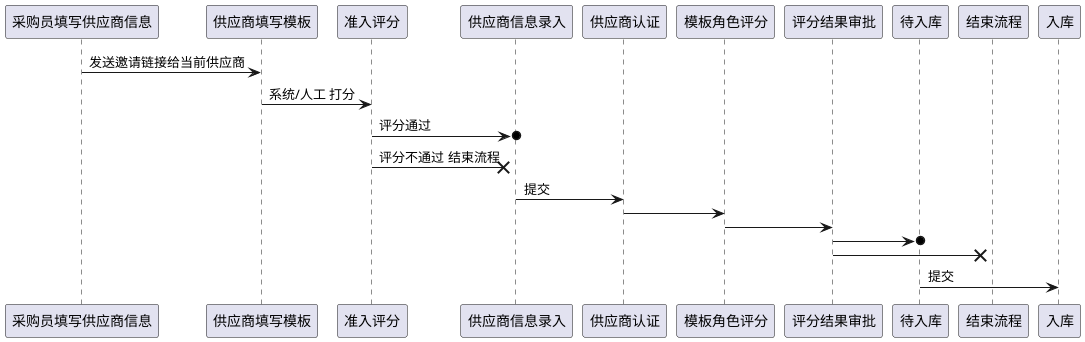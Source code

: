 @startuml
采购员填写供应商信息 -> 供应商填写模板: 发送邀请链接给当前供应商
供应商填写模板 -> 准入评分 : 系统/人工 打分
准入评分 ->O 供应商信息录入 : 评分通过
准入评分 ->X 供应商信息录入 : 评分不通过 结束流程
供应商信息录入 -> 供应商认证 : 提交
供应商认证 -> 模板角色评分
模板角色评分 -> 评分结果审批
评分结果审批 ->O 待入库
评分结果审批 ->X 结束流程
待入库 -> 入库 : 提交
@enduml
